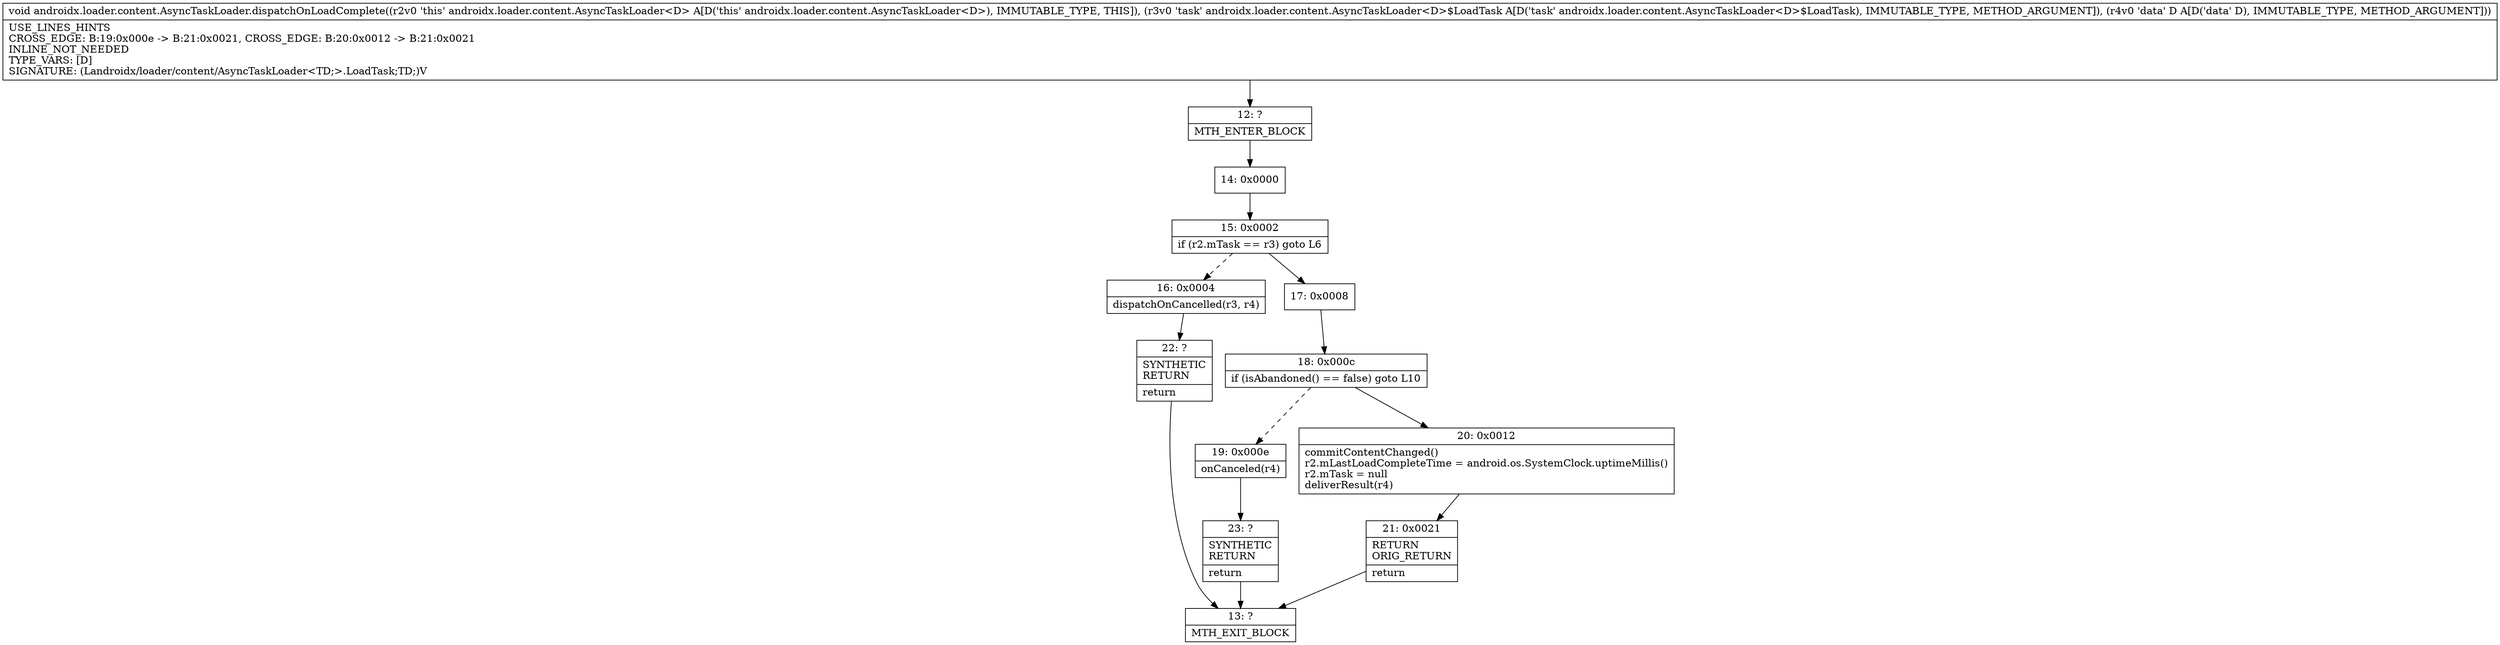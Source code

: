 digraph "CFG forandroidx.loader.content.AsyncTaskLoader.dispatchOnLoadComplete(Landroidx\/loader\/content\/AsyncTaskLoader$LoadTask;Ljava\/lang\/Object;)V" {
Node_12 [shape=record,label="{12\:\ ?|MTH_ENTER_BLOCK\l}"];
Node_14 [shape=record,label="{14\:\ 0x0000}"];
Node_15 [shape=record,label="{15\:\ 0x0002|if (r2.mTask == r3) goto L6\l}"];
Node_16 [shape=record,label="{16\:\ 0x0004|dispatchOnCancelled(r3, r4)\l}"];
Node_22 [shape=record,label="{22\:\ ?|SYNTHETIC\lRETURN\l|return\l}"];
Node_13 [shape=record,label="{13\:\ ?|MTH_EXIT_BLOCK\l}"];
Node_17 [shape=record,label="{17\:\ 0x0008}"];
Node_18 [shape=record,label="{18\:\ 0x000c|if (isAbandoned() == false) goto L10\l}"];
Node_19 [shape=record,label="{19\:\ 0x000e|onCanceled(r4)\l}"];
Node_23 [shape=record,label="{23\:\ ?|SYNTHETIC\lRETURN\l|return\l}"];
Node_20 [shape=record,label="{20\:\ 0x0012|commitContentChanged()\lr2.mLastLoadCompleteTime = android.os.SystemClock.uptimeMillis()\lr2.mTask = null\ldeliverResult(r4)\l}"];
Node_21 [shape=record,label="{21\:\ 0x0021|RETURN\lORIG_RETURN\l|return\l}"];
MethodNode[shape=record,label="{void androidx.loader.content.AsyncTaskLoader.dispatchOnLoadComplete((r2v0 'this' androidx.loader.content.AsyncTaskLoader\<D\> A[D('this' androidx.loader.content.AsyncTaskLoader\<D\>), IMMUTABLE_TYPE, THIS]), (r3v0 'task' androidx.loader.content.AsyncTaskLoader\<D\>$LoadTask A[D('task' androidx.loader.content.AsyncTaskLoader\<D\>$LoadTask), IMMUTABLE_TYPE, METHOD_ARGUMENT]), (r4v0 'data' D A[D('data' D), IMMUTABLE_TYPE, METHOD_ARGUMENT]))  | USE_LINES_HINTS\lCROSS_EDGE: B:19:0x000e \-\> B:21:0x0021, CROSS_EDGE: B:20:0x0012 \-\> B:21:0x0021\lINLINE_NOT_NEEDED\lTYPE_VARS: [D]\lSIGNATURE: (Landroidx\/loader\/content\/AsyncTaskLoader\<TD;\>.LoadTask;TD;)V\l}"];
MethodNode -> Node_12;Node_12 -> Node_14;
Node_14 -> Node_15;
Node_15 -> Node_16[style=dashed];
Node_15 -> Node_17;
Node_16 -> Node_22;
Node_22 -> Node_13;
Node_17 -> Node_18;
Node_18 -> Node_19[style=dashed];
Node_18 -> Node_20;
Node_19 -> Node_23;
Node_23 -> Node_13;
Node_20 -> Node_21;
Node_21 -> Node_13;
}


